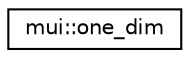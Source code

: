 digraph "Graphical Class Hierarchy"
{
 // LATEX_PDF_SIZE
  edge [fontname="Helvetica",fontsize="10",labelfontname="Helvetica",labelfontsize="10"];
  node [fontname="Helvetica",fontsize="10",shape=record];
  rankdir="LR";
  Node0 [label="mui::one_dim",height=0.2,width=0.4,color="black", fillcolor="white", style="filled",URL="$structmui_1_1one__dim.html",tooltip=" "];
}
